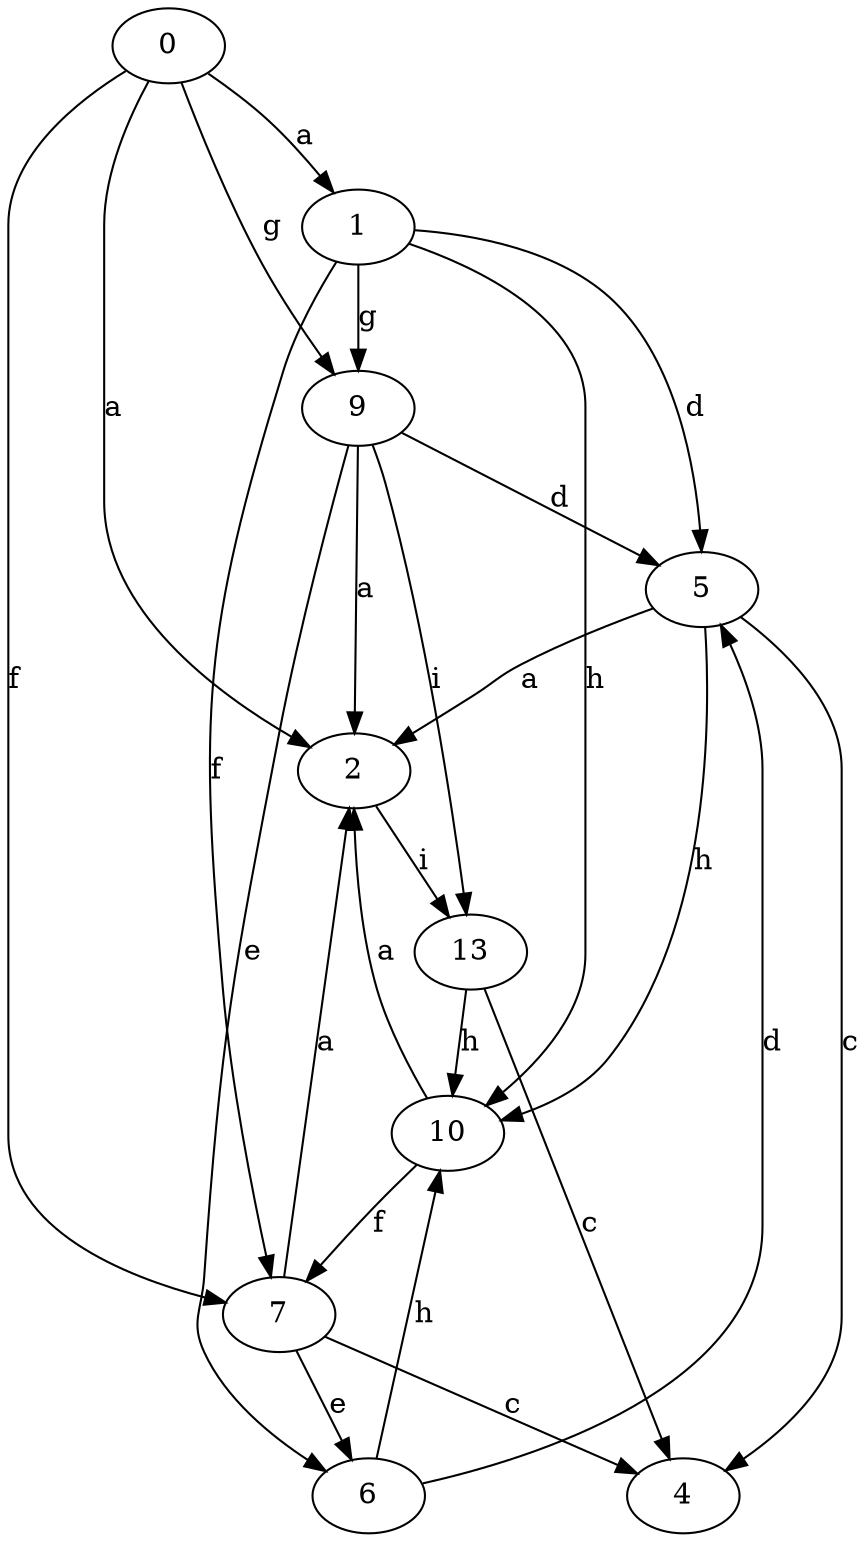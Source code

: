 strict digraph  {
1;
2;
4;
5;
6;
7;
9;
10;
13;
0;
1 -> 5  [label=d];
1 -> 7  [label=f];
1 -> 9  [label=g];
1 -> 10  [label=h];
2 -> 13  [label=i];
5 -> 2  [label=a];
5 -> 4  [label=c];
5 -> 10  [label=h];
6 -> 5  [label=d];
6 -> 10  [label=h];
7 -> 2  [label=a];
7 -> 4  [label=c];
7 -> 6  [label=e];
9 -> 2  [label=a];
9 -> 5  [label=d];
9 -> 6  [label=e];
9 -> 13  [label=i];
10 -> 2  [label=a];
10 -> 7  [label=f];
13 -> 4  [label=c];
13 -> 10  [label=h];
0 -> 1  [label=a];
0 -> 2  [label=a];
0 -> 7  [label=f];
0 -> 9  [label=g];
}
